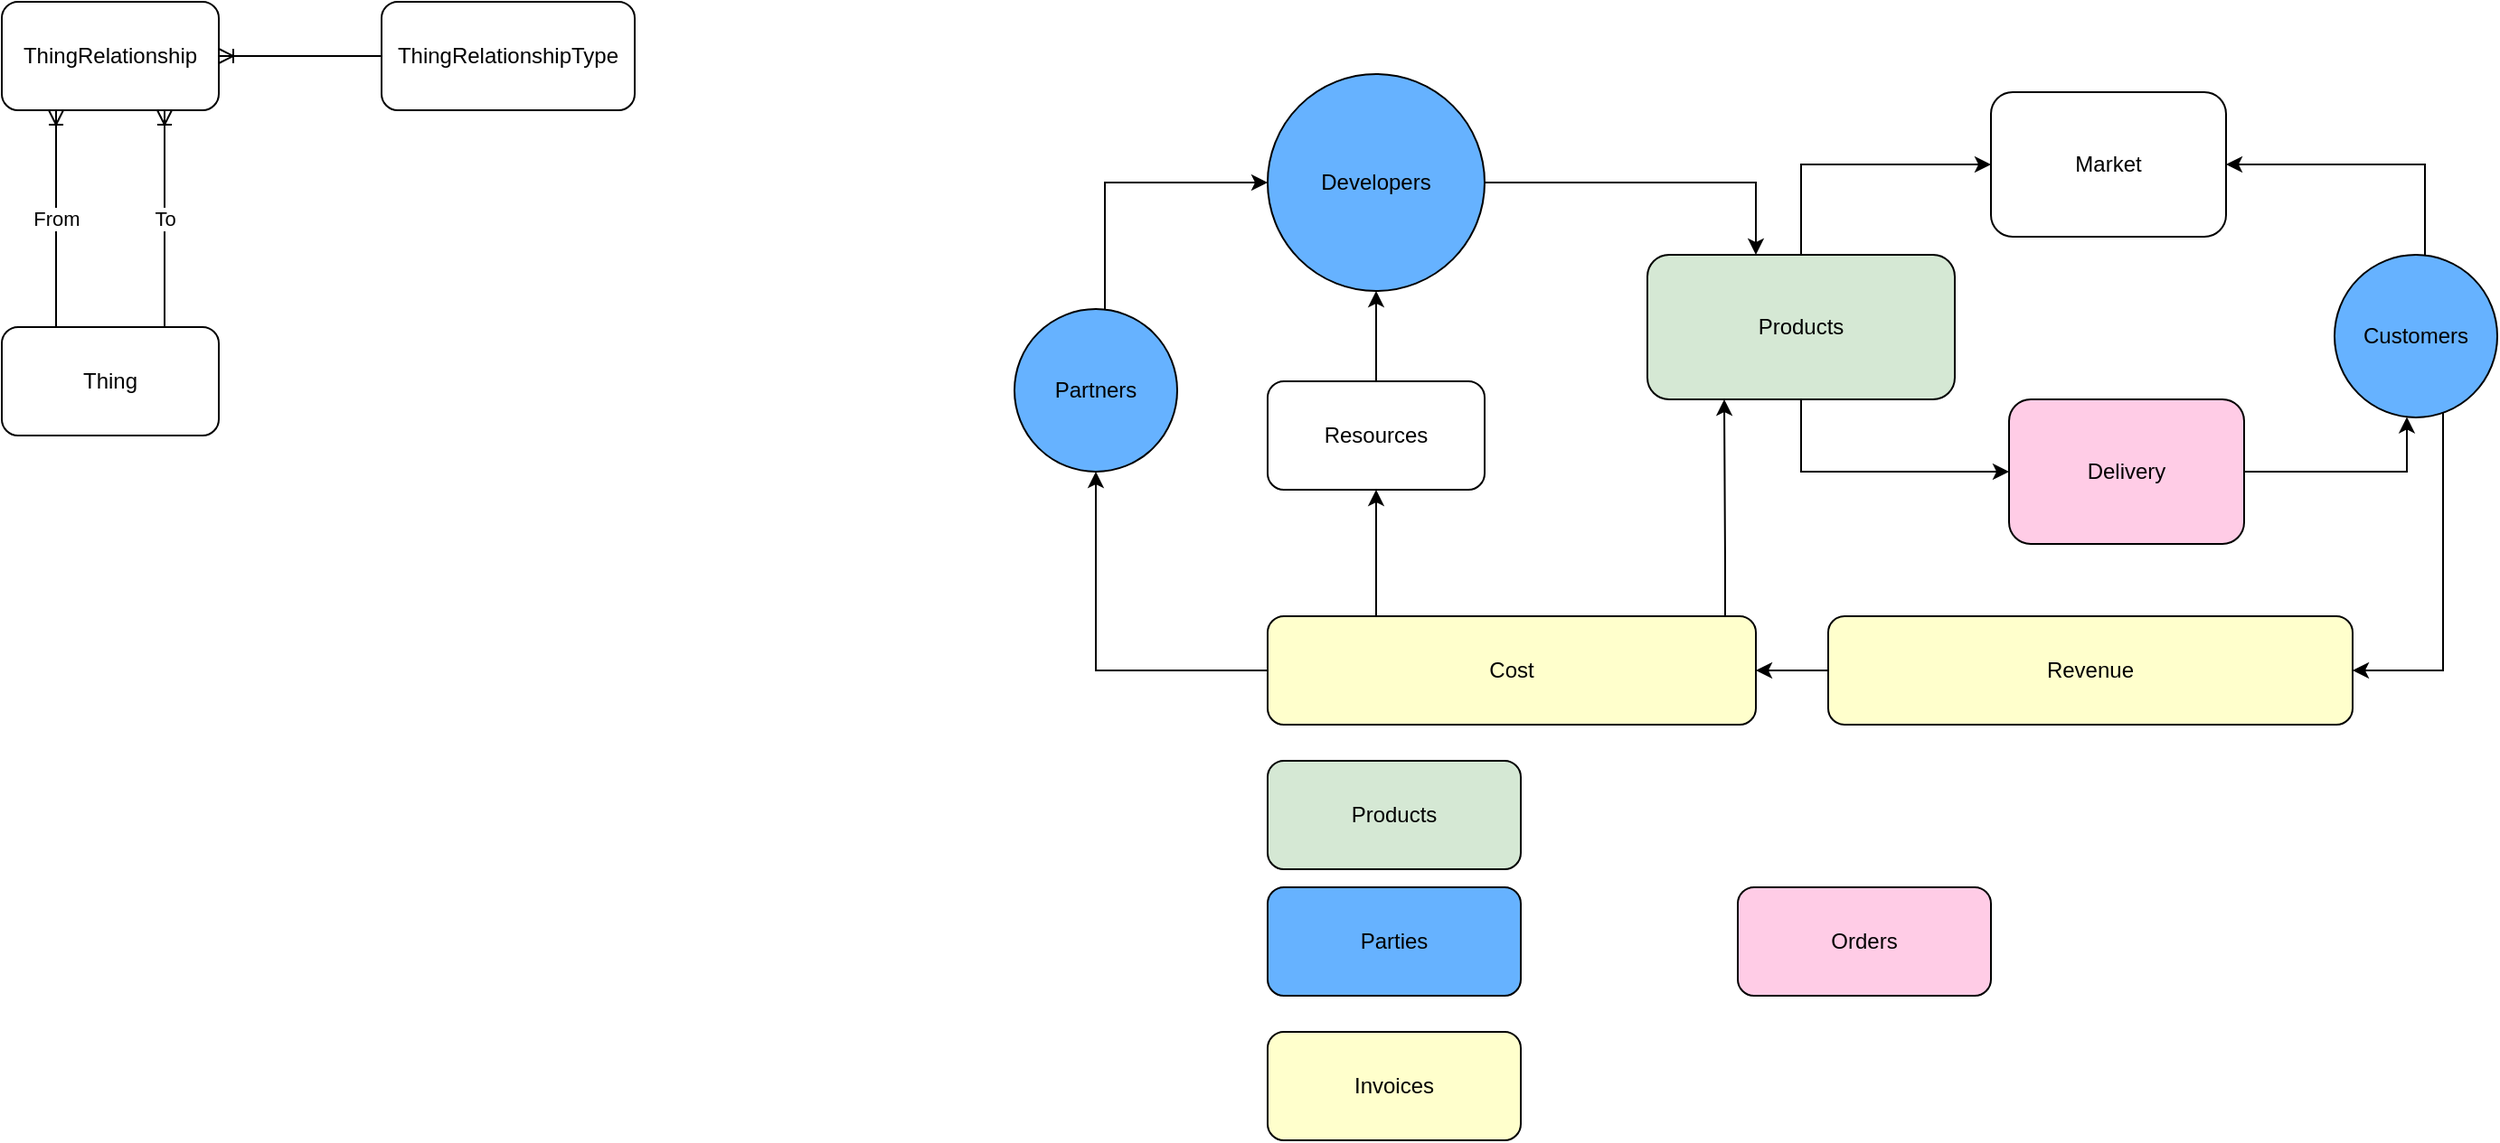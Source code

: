 <mxfile version="20.0.1" type="github">
  <diagram id="kLfH4D_ZT1quDpUzosNU" name="Page-1">
    <mxGraphModel dx="1504" dy="644" grid="1" gridSize="10" guides="1" tooltips="1" connect="1" arrows="1" fold="1" page="1" pageScale="1" pageWidth="1100" pageHeight="850" math="0" shadow="0">
      <root>
        <mxCell id="0" />
        <mxCell id="1" parent="0" />
        <mxCell id="CUlfAqQgtjspB6JNY3Dj-1" value="Thing" style="rounded=1;whiteSpace=wrap;html=1;" parent="1" vertex="1">
          <mxGeometry x="50" y="340" width="120" height="60" as="geometry" />
        </mxCell>
        <mxCell id="CUlfAqQgtjspB6JNY3Dj-3" value="From" style="edgeStyle=orthogonalEdgeStyle;rounded=0;orthogonalLoop=1;jettySize=auto;html=1;startArrow=ERoneToMany;startFill=0;endArrow=none;endFill=0;" parent="1" source="CUlfAqQgtjspB6JNY3Dj-2" target="CUlfAqQgtjspB6JNY3Dj-1" edge="1">
          <mxGeometry relative="1" as="geometry">
            <Array as="points">
              <mxPoint x="80" y="280" />
              <mxPoint x="80" y="280" />
            </Array>
          </mxGeometry>
        </mxCell>
        <mxCell id="CUlfAqQgtjspB6JNY3Dj-4" value="To" style="edgeStyle=orthogonalEdgeStyle;rounded=0;orthogonalLoop=1;jettySize=auto;html=1;startArrow=ERoneToMany;startFill=0;endArrow=none;endFill=0;" parent="1" source="CUlfAqQgtjspB6JNY3Dj-2" target="CUlfAqQgtjspB6JNY3Dj-1" edge="1">
          <mxGeometry relative="1" as="geometry">
            <Array as="points">
              <mxPoint x="140" y="280" />
              <mxPoint x="140" y="280" />
            </Array>
          </mxGeometry>
        </mxCell>
        <mxCell id="CUlfAqQgtjspB6JNY3Dj-6" style="edgeStyle=orthogonalEdgeStyle;rounded=0;orthogonalLoop=1;jettySize=auto;html=1;startArrow=ERoneToMany;startFill=0;endArrow=none;endFill=0;" parent="1" source="CUlfAqQgtjspB6JNY3Dj-2" target="CUlfAqQgtjspB6JNY3Dj-5" edge="1">
          <mxGeometry relative="1" as="geometry">
            <mxPoint x="250" y="190" as="targetPoint" />
          </mxGeometry>
        </mxCell>
        <mxCell id="CUlfAqQgtjspB6JNY3Dj-2" value="ThingRelationship" style="rounded=1;whiteSpace=wrap;html=1;" parent="1" vertex="1">
          <mxGeometry x="50" y="160" width="120" height="60" as="geometry" />
        </mxCell>
        <mxCell id="CUlfAqQgtjspB6JNY3Dj-5" value="ThingRelationshipType" style="rounded=1;whiteSpace=wrap;html=1;" parent="1" vertex="1">
          <mxGeometry x="260" y="160" width="140" height="60" as="geometry" />
        </mxCell>
        <mxCell id="FbO7rpiNY0paxXPIB6Mh-31" style="edgeStyle=orthogonalEdgeStyle;rounded=0;orthogonalLoop=1;jettySize=auto;html=1;exitX=0.25;exitY=0;exitDx=0;exitDy=0;" edge="1" parent="1" source="FbO7rpiNY0paxXPIB6Mh-1" target="FbO7rpiNY0paxXPIB6Mh-19">
          <mxGeometry relative="1" as="geometry">
            <Array as="points">
              <mxPoint x="810" y="500" />
            </Array>
          </mxGeometry>
        </mxCell>
        <mxCell id="FbO7rpiNY0paxXPIB6Mh-32" style="edgeStyle=orthogonalEdgeStyle;rounded=0;orthogonalLoop=1;jettySize=auto;html=1;entryX=0.5;entryY=1;entryDx=0;entryDy=0;" edge="1" parent="1" source="FbO7rpiNY0paxXPIB6Mh-1" target="FbO7rpiNY0paxXPIB6Mh-17">
          <mxGeometry relative="1" as="geometry" />
        </mxCell>
        <mxCell id="FbO7rpiNY0paxXPIB6Mh-34" style="edgeStyle=orthogonalEdgeStyle;rounded=0;orthogonalLoop=1;jettySize=auto;html=1;entryX=0.25;entryY=1;entryDx=0;entryDy=0;" edge="1" parent="1" source="FbO7rpiNY0paxXPIB6Mh-1" target="FbO7rpiNY0paxXPIB6Mh-4">
          <mxGeometry relative="1" as="geometry">
            <Array as="points">
              <mxPoint x="1003" y="470" />
              <mxPoint x="1003" y="470" />
            </Array>
          </mxGeometry>
        </mxCell>
        <mxCell id="FbO7rpiNY0paxXPIB6Mh-1" value="Cost" style="rounded=1;whiteSpace=wrap;html=1;fillColor=#FFFFCC;" vertex="1" parent="1">
          <mxGeometry x="750" y="500" width="270" height="60" as="geometry" />
        </mxCell>
        <mxCell id="FbO7rpiNY0paxXPIB6Mh-30" style="edgeStyle=orthogonalEdgeStyle;rounded=0;orthogonalLoop=1;jettySize=auto;html=1;" edge="1" parent="1" source="FbO7rpiNY0paxXPIB6Mh-2" target="FbO7rpiNY0paxXPIB6Mh-1">
          <mxGeometry relative="1" as="geometry" />
        </mxCell>
        <mxCell id="FbO7rpiNY0paxXPIB6Mh-2" value="Revenue" style="rounded=1;whiteSpace=wrap;html=1;fillColor=#FFFFCC;" vertex="1" parent="1">
          <mxGeometry x="1060" y="500" width="290" height="60" as="geometry" />
        </mxCell>
        <mxCell id="FbO7rpiNY0paxXPIB6Mh-10" style="edgeStyle=orthogonalEdgeStyle;rounded=0;orthogonalLoop=1;jettySize=auto;html=1;" edge="1" parent="1" source="FbO7rpiNY0paxXPIB6Mh-4" target="FbO7rpiNY0paxXPIB6Mh-6">
          <mxGeometry relative="1" as="geometry">
            <Array as="points">
              <mxPoint x="1045" y="250" />
            </Array>
          </mxGeometry>
        </mxCell>
        <mxCell id="FbO7rpiNY0paxXPIB6Mh-14" style="edgeStyle=orthogonalEdgeStyle;rounded=0;orthogonalLoop=1;jettySize=auto;html=1;" edge="1" parent="1" source="FbO7rpiNY0paxXPIB6Mh-4" target="FbO7rpiNY0paxXPIB6Mh-7">
          <mxGeometry relative="1" as="geometry">
            <Array as="points">
              <mxPoint x="1045" y="420" />
            </Array>
          </mxGeometry>
        </mxCell>
        <mxCell id="FbO7rpiNY0paxXPIB6Mh-4" value="&lt;span style=&quot;&quot;&gt;Products&lt;/span&gt;" style="rounded=1;whiteSpace=wrap;html=1;fillColor=#D5E8D4;" vertex="1" parent="1">
          <mxGeometry x="960" y="300" width="170" height="80" as="geometry" />
        </mxCell>
        <mxCell id="FbO7rpiNY0paxXPIB6Mh-9" style="edgeStyle=orthogonalEdgeStyle;rounded=0;orthogonalLoop=1;jettySize=auto;html=1;entryX=1;entryY=0.5;entryDx=0;entryDy=0;" edge="1" parent="1" source="FbO7rpiNY0paxXPIB6Mh-5" target="FbO7rpiNY0paxXPIB6Mh-2">
          <mxGeometry relative="1" as="geometry">
            <Array as="points">
              <mxPoint x="1400" y="530" />
            </Array>
          </mxGeometry>
        </mxCell>
        <mxCell id="FbO7rpiNY0paxXPIB6Mh-33" style="edgeStyle=orthogonalEdgeStyle;rounded=0;orthogonalLoop=1;jettySize=auto;html=1;" edge="1" parent="1" source="FbO7rpiNY0paxXPIB6Mh-5" target="FbO7rpiNY0paxXPIB6Mh-6">
          <mxGeometry relative="1" as="geometry">
            <Array as="points">
              <mxPoint x="1390" y="250" />
            </Array>
          </mxGeometry>
        </mxCell>
        <mxCell id="FbO7rpiNY0paxXPIB6Mh-5" value="Customers" style="ellipse;whiteSpace=wrap;html=1;aspect=fixed;fillColor=#66B2FF;" vertex="1" parent="1">
          <mxGeometry x="1340" y="300" width="90" height="90" as="geometry" />
        </mxCell>
        <mxCell id="FbO7rpiNY0paxXPIB6Mh-6" value="Market" style="rounded=1;whiteSpace=wrap;html=1;" vertex="1" parent="1">
          <mxGeometry x="1150" y="210" width="130" height="80" as="geometry" />
        </mxCell>
        <mxCell id="FbO7rpiNY0paxXPIB6Mh-8" style="edgeStyle=orthogonalEdgeStyle;rounded=0;orthogonalLoop=1;jettySize=auto;html=1;" edge="1" parent="1" source="FbO7rpiNY0paxXPIB6Mh-7" target="FbO7rpiNY0paxXPIB6Mh-5">
          <mxGeometry relative="1" as="geometry">
            <Array as="points">
              <mxPoint x="1380" y="420" />
            </Array>
          </mxGeometry>
        </mxCell>
        <mxCell id="FbO7rpiNY0paxXPIB6Mh-7" value="Delivery" style="rounded=1;whiteSpace=wrap;html=1;fillColor=#FFCCE6;" vertex="1" parent="1">
          <mxGeometry x="1160" y="380" width="130" height="80" as="geometry" />
        </mxCell>
        <mxCell id="FbO7rpiNY0paxXPIB6Mh-20" style="edgeStyle=orthogonalEdgeStyle;rounded=0;orthogonalLoop=1;jettySize=auto;html=1;" edge="1" parent="1" source="FbO7rpiNY0paxXPIB6Mh-16" target="FbO7rpiNY0paxXPIB6Mh-4">
          <mxGeometry relative="1" as="geometry">
            <Array as="points">
              <mxPoint x="1020" y="260" />
            </Array>
          </mxGeometry>
        </mxCell>
        <mxCell id="FbO7rpiNY0paxXPIB6Mh-16" value="Developers" style="ellipse;whiteSpace=wrap;html=1;aspect=fixed;fillColor=#66B2FF;" vertex="1" parent="1">
          <mxGeometry x="750" y="200" width="120" height="120" as="geometry" />
        </mxCell>
        <mxCell id="FbO7rpiNY0paxXPIB6Mh-22" style="edgeStyle=orthogonalEdgeStyle;rounded=0;orthogonalLoop=1;jettySize=auto;html=1;" edge="1" parent="1" source="FbO7rpiNY0paxXPIB6Mh-17" target="FbO7rpiNY0paxXPIB6Mh-16">
          <mxGeometry relative="1" as="geometry">
            <Array as="points">
              <mxPoint x="660" y="260" />
            </Array>
          </mxGeometry>
        </mxCell>
        <mxCell id="FbO7rpiNY0paxXPIB6Mh-17" value="Partners" style="ellipse;whiteSpace=wrap;html=1;aspect=fixed;fillColor=#66B2FF;" vertex="1" parent="1">
          <mxGeometry x="610" y="330" width="90" height="90" as="geometry" />
        </mxCell>
        <mxCell id="FbO7rpiNY0paxXPIB6Mh-21" style="edgeStyle=orthogonalEdgeStyle;rounded=0;orthogonalLoop=1;jettySize=auto;html=1;" edge="1" parent="1" source="FbO7rpiNY0paxXPIB6Mh-19" target="FbO7rpiNY0paxXPIB6Mh-16">
          <mxGeometry relative="1" as="geometry">
            <Array as="points">
              <mxPoint x="810" y="350" />
              <mxPoint x="810" y="350" />
            </Array>
          </mxGeometry>
        </mxCell>
        <mxCell id="FbO7rpiNY0paxXPIB6Mh-19" value="Resources" style="rounded=1;whiteSpace=wrap;html=1;" vertex="1" parent="1">
          <mxGeometry x="750" y="370" width="120" height="60" as="geometry" />
        </mxCell>
        <mxCell id="FbO7rpiNY0paxXPIB6Mh-57" value="Parties" style="rounded=1;whiteSpace=wrap;html=1;fillColor=#66B2FF;" vertex="1" parent="1">
          <mxGeometry x="750" y="650" width="140" height="60" as="geometry" />
        </mxCell>
        <mxCell id="FbO7rpiNY0paxXPIB6Mh-58" value="Invoices" style="rounded=1;whiteSpace=wrap;html=1;fillColor=#FFFFCC;" vertex="1" parent="1">
          <mxGeometry x="750" y="730" width="140" height="60" as="geometry" />
        </mxCell>
        <mxCell id="FbO7rpiNY0paxXPIB6Mh-59" value="Orders" style="rounded=1;whiteSpace=wrap;html=1;strokeColor=#000000;fillColor=#FFCCE6;" vertex="1" parent="1">
          <mxGeometry x="1010" y="650" width="140" height="60" as="geometry" />
        </mxCell>
        <mxCell id="FbO7rpiNY0paxXPIB6Mh-60" value="&lt;span style=&quot;&quot;&gt;Products&lt;/span&gt;" style="rounded=1;whiteSpace=wrap;html=1;fillColor=#D5E8D4;" vertex="1" parent="1">
          <mxGeometry x="750" y="580" width="140" height="60" as="geometry" />
        </mxCell>
      </root>
    </mxGraphModel>
  </diagram>
</mxfile>
